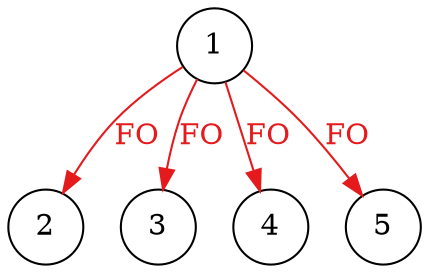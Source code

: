 digraph G {
    node [shape=circle];
    edge [color="#e41a1c", fontcolor="#e41a1c"];
    1 -> 2 [label="FO"];
    1 -> 3 [label="FO"];
    1 -> 4 [label="FO"];
    1 -> 5 [label="FO"];
}